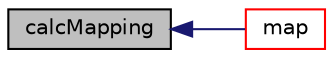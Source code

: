 digraph "calcMapping"
{
  bgcolor="transparent";
  edge [fontname="Helvetica",fontsize="10",labelfontname="Helvetica",labelfontsize="10"];
  node [fontname="Helvetica",fontsize="10",shape=record];
  rankdir="LR";
  Node1 [label="calcMapping",height=0.2,width=0.4,color="black", fillcolor="grey75", style="filled", fontcolor="black"];
  Node1 -> Node2 [dir="back",color="midnightblue",fontsize="10",style="solid",fontname="Helvetica"];
  Node2 [label="map",height=0.2,width=0.4,color="red",URL="$a01421.html#a1bdce5cba244d04dcd8c8f536f465c4b",tooltip="Return reference to the parallel distribution map. "];
}
